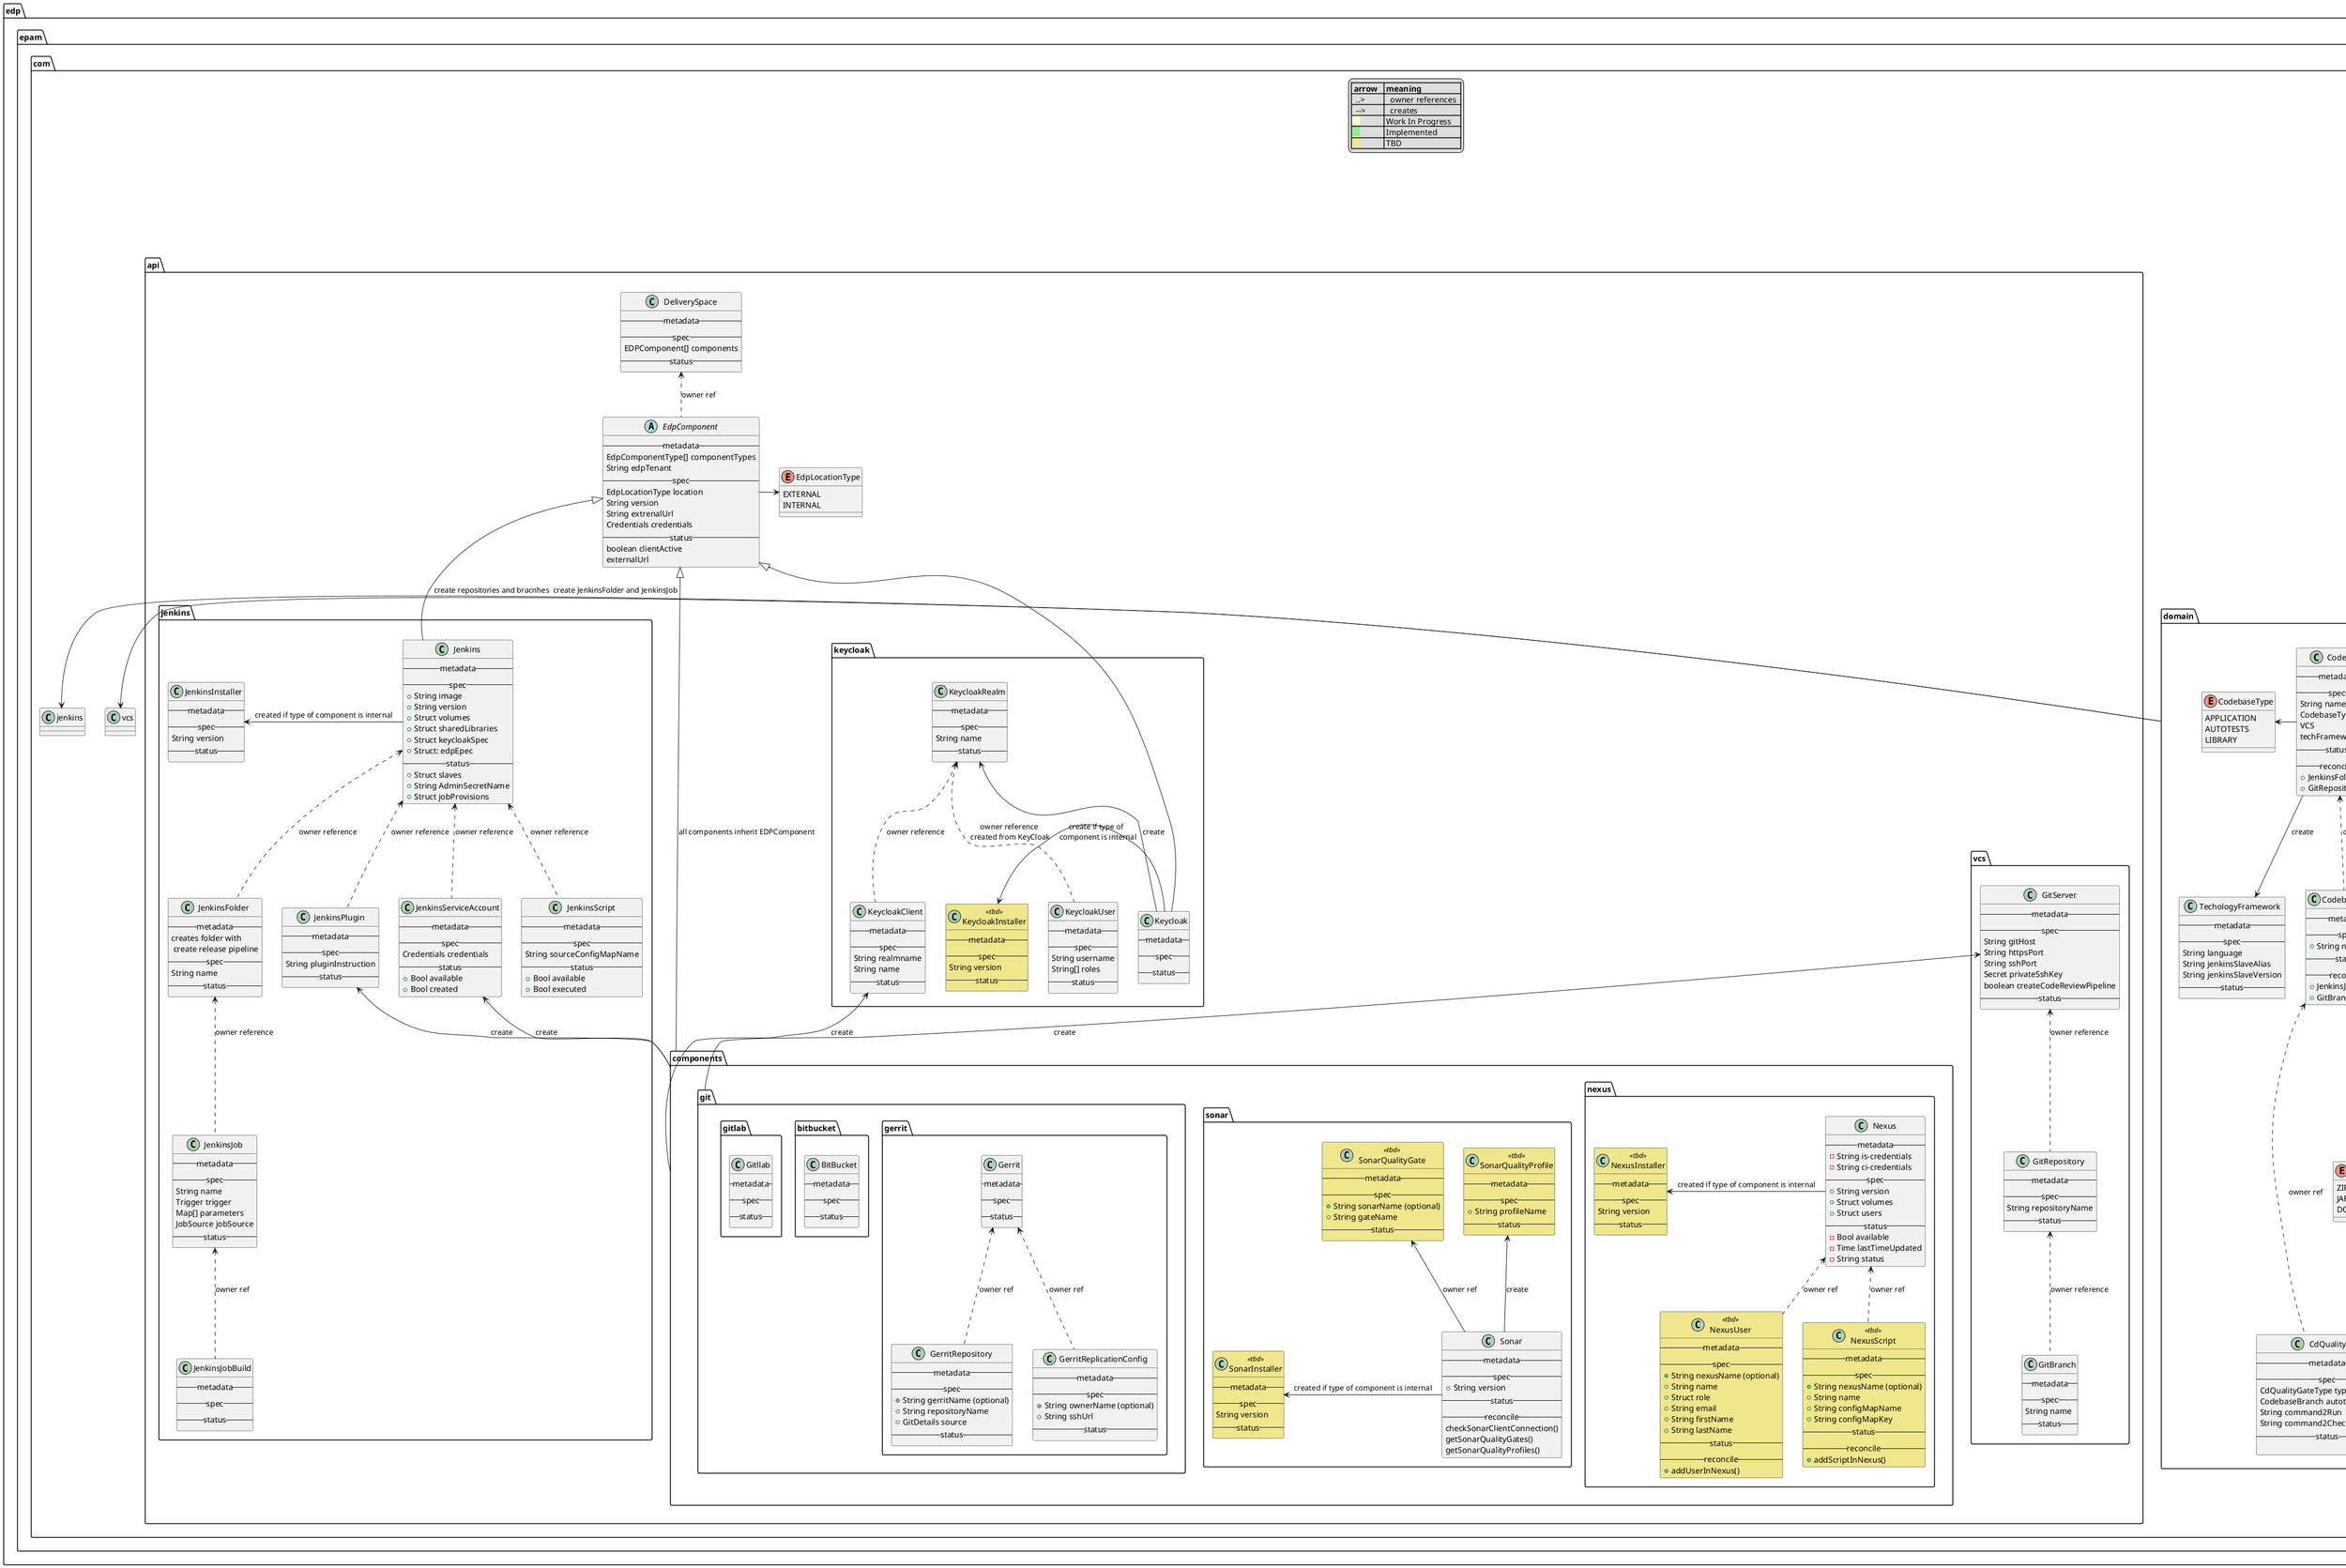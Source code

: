 
@startuml

package edp.epam.com {

  domain -r-> vcs: create repositories and bracnhes
  domain -r-> jenkins: create JenkinsFolder and JenkinsJob

  package domain {


    class Codebase {
      -- metadata --
      -- spec --
      String name
      CodebaseType type
      VCS
      techFramework
      -- status --
      -- reconcile --
      +JenkinsFolderCr
      +GitRepositoryCr
    }

    enum CodebaseType {
      APPLICATION
      AUTOTESTS
      LIBRARY
    }
    Codebase -left-> CodebaseType
    Codebase -right[hidden]-> CdPipeline

    class TechologyFramework {
      -- metadata --
      -- spec --
        String language
        String jenkinsSlaveAlias
        String jenkinsSlaveVersion
      -- status --
    }
    TechologyFramework -up[hidden]-> CodebaseType
    Codebase --> TechologyFramework :create

    class CodebaseBranch {
      -- metadata --
      -- spec --
        + String name
      -- status --
      -- reconcile --
      +JenkinsJobCrs
      +GitBranchCr
    }
    CodebaseBranch .u.>  Codebase : "owner ref"
    CodebaseBranch -r-> CodebaseArtifactStream : create

    class CodebaseArtifact {
      -- metadata --
      -- spec --
        + String commit
        + ArtifactType type
      -- status --
        String version
        String url
    }
    CodebaseArtifact .u.> CodebaseBranch: "owner ref"

    enum ArtifactType {
      ZIP
      JAR
      DOCKER
    }
    CodebaseArtifact -left-> ArtifactType

    class CdPipeline {
      -- metadata --
      -- spec --
        CodebaseArtifactStream[] applications
        ThirdPartyService[] services
      -- status --
      -- reconcile --
      +JenkinsFolderCr
    }
    CdPipeline -d-> ThirdPartyService: create
    CdPipeline -d-> CdPipelineStage: create

    class CodebaseArtifactStream {
      -- metadata --
      -- spec --
        + String name
        + CodbaseArtifact[] availableArtifacts
      -- status --
        String version
        String url
    }
    CodebaseArtifact .u.> CodebaseArtifactStream : "owner ref"
    CodebaseArtifactStream .u.> CdPipeline : "owner ref"
    CodebaseArtifactStream *-r[hidden]- ThirdPartyService


    class ThirdPartyService {
      -- metadata --
      -- spec --
      -- status --
    }

    class CdPipelineStage {
      -- metadata --
      -- spec --
        CdQualityGate[] qualityGates
        TriggerType triggerType
      -- status --
      -- reconcile --
      +JenkinsJobCr
    }
    CdPipelineStage -d-> CdQualityGate: create
    CdPipelineStage -u-> CodebaseArtifactStream : create input stream
    CdPipelineStage -u-> CodebaseArtifactStream : create output stream
    CdPipelineStage ..> CdPipelineStage : owner ref next stage

    enum TriggerType {
      MANUAL
      NEW_ARTIFACT
    }
    CdPipelineStage --> TriggerType

    class CdQualityGate {
      -- metadata --
      -- spec --
        CdQualityGateType type
        CodebaseBranch autotest
        String command2Run
        String command2CheckQualityGate
      -- status --

    }
    CdQualityGate .up.> CodebaseBranch: owner ref

    class CdStageDeploy {
      -- metadata --
      -- spec --
        CdPipelineStage stage
        CodebaseArtifact: artifacts
      -- status --
    }
    CdStageDeploy .u.> CdPipelineStage :owner ref


  }

  package api {
    class DeliverySpace {
      -- metadata --
      -- spec --
      EDPComponent[] components
      -- status --
    }



    enum EdpLocationType {
      EXTERNAL
      INTERNAL
    }
    EdpComponent -r-> EdpLocationType

    abstract class EdpComponent {
      -- metadata --
      EdpComponentType[] componentTypes
      String edpTenant
      -- spec --
      EdpLocationType location
      String version
      String extrenalUrl
      Credentials credentials
      -- status --
      boolean clientActive
      externalUrl
    }
    EdpComponent .u.> DeliverySpace : owner ref

    vcs -r[hidden]-> keycloak
    package vcs {
      class GitServer {
      -- metadata --
      -- spec --
        String gitHost
        String httpsPort
        String sshPort
        Secret privateSshKey
        boolean createCodeReviewPipeline
      -- status --
      }
      class GitRepository {
      -- metadata --
      -- spec --
        String repositoryName
      -- status --
      }
      GitRepository .u.> GitServer : "owner reference"

      class GitBranch {
      -- metadata --
      -- spec --
        String name
      -- status --
      }
      GitBranch .u.> GitRepository : "owner reference"
    }

    package keycloak {
      class Keycloak {
      -- metadata --
      -- spec --
      -- status --
      }
      EdpComponent<|--Keycloak

      class KeycloakInstaller<<tbd>> {
      -- metadata --
      -- spec --
        String version
      -- status --
      }
      KeycloakInstaller <-r- Keycloak : create if type of \n component is internal

      class KeycloakRealm {
      -- metadata --
      -- spec --
        String name
      -- status --
      }
      KeycloakRealm <-d- Keycloak : create

      class KeycloakClient {
      -- metadata --
      -- spec --
        String realmname
        String name
      -- status --
      }
      KeycloakClient .u.> KeycloakRealm : "owner reference"

      class KeycloakUser {
      -- metadata --
      -- spec --
        String username
        String[] roles
      -- status --
      }
      KeycloakUser .u.> KeycloakRealm : "owner reference \n created from KeyCloak "

    }

    package jenkins {
      class Jenkins {
      -- metadata --
      -- spec --
        + String image
        + String version
        + Struct volumes
        + Struct sharedLibraries
        + Struct keycloakSpec
        + Struct: edpEpec
      -- status --
        + Struct slaves
        + String AdminSecretName
        + Struct jobProvisions
      }
      EdpComponent<|--Jenkins

      class JenkinsScript {
      -- metadata --
      -- spec --
        String sourceConfigMapName
      -- status --
        + Bool available
        + Bool executed
      }
      JenkinsScript .u.> Jenkins : "owner reference"

      class JenkinsInstaller {
      -- metadata --
      -- spec --
        String version
      -- status --
      }
      JenkinsInstaller <-r- Jenkins : created if type of component is internal

      class JenkinsPlugin {
      -- metadata --
      -- spec --
        String pluginInstruction
      -- status --
      }
      JenkinsPlugin .u.> Jenkins : "owner reference"

      class JenkinsServiceAccount {
      -- metadata --
      -- spec --
        Credentials credentials
      -- status --
        + Bool available
        + Bool created
      }
      JenkinsServiceAccount .u.> Jenkins : "owner reference"

      class JenkinsFolder {
      -- metadata --
      creates folder with \n create release pipeline
      -- spec --
        String name
      -- status --
      }
      JenkinsFolder .u.> Jenkins : "owner reference"

      class JenkinsJob {
      -- metadata --
      -- spec --
        String name
        Trigger trigger
        Map[] parameters
        JobSource jobSource
      -- status --
      }
      JenkinsJob .u.> JenkinsFolder : "owner reference"

      class JenkinsJobBuild {
      -- metadata --
      -- spec --
      -- status --
      }
      JenkinsJobBuild .u.> JenkinsJob : "owner ref"

  }

  EdpComponent<|--components: all components inherit EDPComponent

  components -u-> JenkinsServiceAccount :create
  components -u-> JenkinsPlugin :create
  components -u-> KeycloakClient :create

  package components {
    package nexus {
      class Nexus {
        -- metadata --
        - String is-credentials
        - String ci-credentials
        -- spec --
        + String version
        + Struct volumes
        + Struct users
        -- status --
        - Bool available
        - Time lastTimeUpdated
        - String status
      }

      class NexusInstaller <<tbd>> {
      -- metadata --
      -- spec --
        String version
      -- status --
      }
      NexusInstaller <-r- Nexus : created if type of component is internal


      class NexusUser <<tbd>> {
        -- metadata --
        -- spec --
        + String nexusName (optional)
        + String name
        + Struct role
        + String email
        + String firstName
        + String lastName
        -- status --
        -- reconcile --
        +addUserInNexus()
      }
      NexusUser .u.> Nexus : owner ref

      class NexusScript <<tbd>> {
        -- metadata --
        -- spec --
        + String nexusName (optional)
        + String name
        + String configMapName
        + String configMapKey
        -- status --
        -- reconcile --
        +addScriptInNexus()
      }
      NexusScript .u.> Nexus : owner ref
    }

    package sonar {
      class Sonar {
        -- metadata --
        -- spec --
        + String version
        -- status --
        -- reconcile --
        checkSonarClientConnection()
        getSonarQualityGates()
        getSonarQualityProfiles()
      }

      class SonarInstaller <<tbd>> {
      -- metadata --
      -- spec --
        String version
      -- status --
      }
      SonarInstaller <-r- Sonar : created if type of component is internal

      class SonarQualityProfile<<tbd>> {
        -- metadata --
        -- spec --
        + String profileName
        -- status --
      }
      SonarQualityProfile <-d- Sonar : create

      class SonarQualityGate<<tbd>> {
        -- metadata --
        -- spec --
        + String sonarName (optional)
        + String gateName
        -- status --
      }
      SonarQualityGate <-d-  Sonar : owner ref
    }

    git -u-> GitServer :create
    package git {
      package gerrit {
        class Gerrit {
          -- metadata --
          -- spec --
          -- status --
        }

        class GerritRepository {
          -- metadata --
          -- spec --
          + String gerritName (optional)
          + String repositoryName
          + GitDetails source
          -- status --
        }
        GerritRepository .u.> Gerrit : owner ref

        class GerritReplicationConfig {
                  -- metadata --
                  -- spec --
                  + String ownerName (optional)
                  + String sshUrl
                  -- status --
                }
                GerritReplicationConfig .u.> Gerrit : owner ref

      }


      package bitbucket {
        class BitBucket {
          -- metadata --
          -- spec --
          -- status --
        }
      }

      package gitlab {
        class Gitllab {
          -- metadata --
          -- spec --
          -- status --
        }
      }
     }
  }
}

legend
|= arrow   |= meaning|
|  ..>     |   owner references  |
|  -->     |   creates     |
|<back:LightGoldenRodYellow>    </back>| Work In Progress |
|<back:LightGreen>    </back>| Implemented |
|<back:Khaki>    </back>| TBD |
endlegend

skinparam class {
	backgroundColor<<impl>> LightGoldenRodYellow
	backgroundColor<<wip>> LightGreen
	backgroundColor<<tbd>> Khaki
}
@enduml